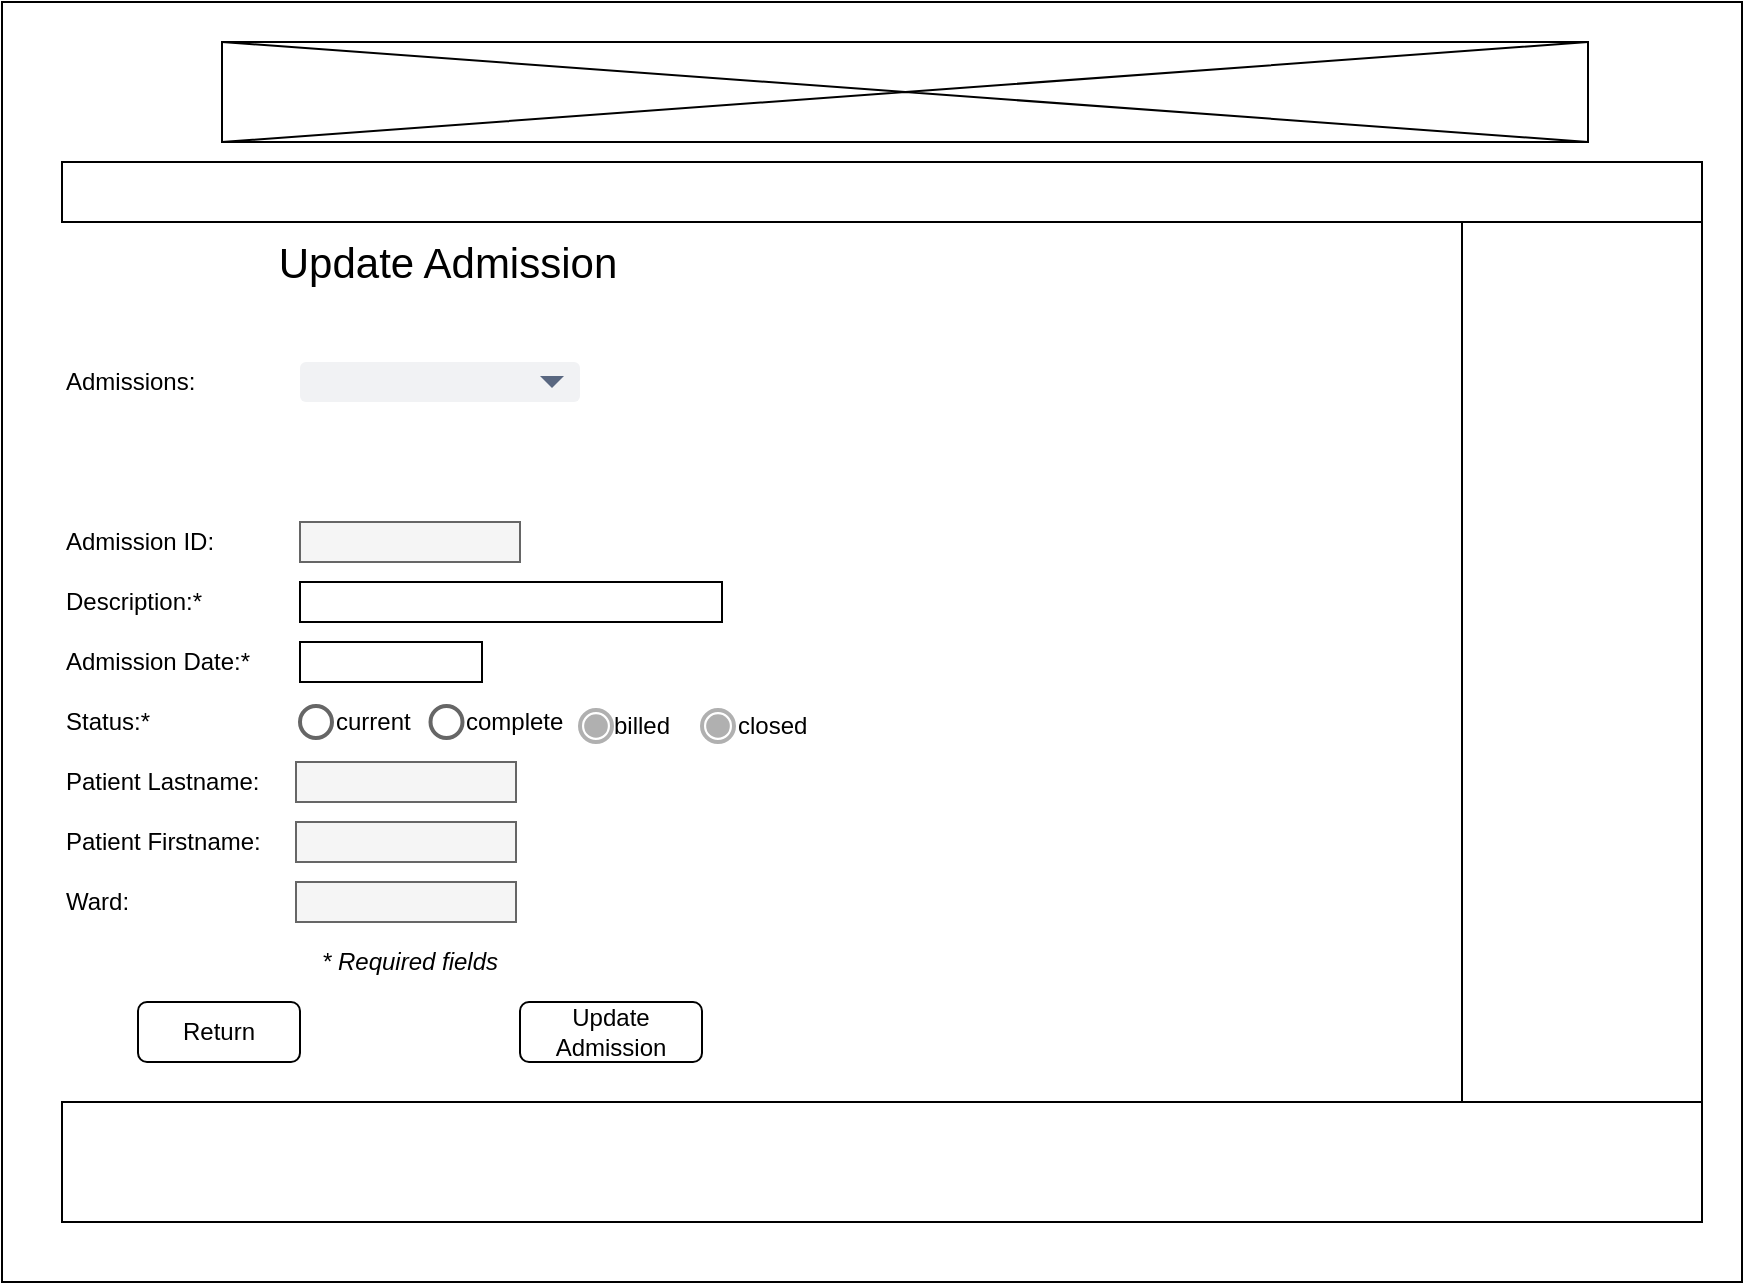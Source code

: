 <mxfile version="13.1.3" type="device"><diagram id="1YkI7vpGLnQMdDpPqS0r" name="Page-1"><mxGraphModel dx="1038" dy="1717" grid="1" gridSize="10" guides="1" tooltips="1" connect="1" arrows="1" fold="1" page="1" pageScale="1" pageWidth="827" pageHeight="1169" math="0" shadow="0"><root><mxCell id="0"/><mxCell id="1" parent="0"/><mxCell id="_WemFx8HUvjnaBemNZOk-2" value="" style="rounded=0;whiteSpace=wrap;html=1;" parent="1" vertex="1"><mxGeometry x="210" y="-50" width="870" height="640" as="geometry"/></mxCell><mxCell id="_WemFx8HUvjnaBemNZOk-3" value="Update Admission" style="text;html=1;strokeColor=none;fillColor=none;align=center;verticalAlign=middle;whiteSpace=wrap;rounded=0;fontSize=21;" parent="1" vertex="1"><mxGeometry x="344.5" y="70" width="175.5" height="20" as="geometry"/></mxCell><mxCell id="_WemFx8HUvjnaBemNZOk-4" value="" style="rounded=0;whiteSpace=wrap;html=1;fillColor=#f5f5f5;strokeColor=#666666;fontColor=#333333;" parent="1" vertex="1"><mxGeometry x="359" y="210" width="110" height="20" as="geometry"/></mxCell><mxCell id="_WemFx8HUvjnaBemNZOk-5" value="Admissions:" style="text;html=1;strokeColor=none;fillColor=none;align=left;verticalAlign=middle;whiteSpace=wrap;rounded=0;" parent="1" vertex="1"><mxGeometry x="240" y="130" width="100" height="20" as="geometry"/></mxCell><mxCell id="_WemFx8HUvjnaBemNZOk-6" value="" style="rounded=0;whiteSpace=wrap;html=1;" parent="1" vertex="1"><mxGeometry x="359" y="240" width="211" height="20" as="geometry"/></mxCell><mxCell id="_WemFx8HUvjnaBemNZOk-7" value="" style="rounded=0;whiteSpace=wrap;html=1;" parent="1" vertex="1"><mxGeometry x="359" y="270" width="91" height="20" as="geometry"/></mxCell><mxCell id="_WemFx8HUvjnaBemNZOk-14" value="Description:*" style="text;html=1;strokeColor=none;fillColor=none;align=left;verticalAlign=middle;whiteSpace=wrap;rounded=0;" parent="1" vertex="1"><mxGeometry x="240" y="240" width="100" height="20" as="geometry"/></mxCell><mxCell id="_WemFx8HUvjnaBemNZOk-15" value="Admission Date:*" style="text;html=1;strokeColor=none;fillColor=none;align=left;verticalAlign=middle;whiteSpace=wrap;rounded=0;" parent="1" vertex="1"><mxGeometry x="240" y="270" width="100" height="20" as="geometry"/></mxCell><mxCell id="_WemFx8HUvjnaBemNZOk-24" value="&lt;i&gt;* Required fields&lt;/i&gt;" style="text;html=1;strokeColor=none;fillColor=none;align=center;verticalAlign=middle;whiteSpace=wrap;rounded=0;" parent="1" vertex="1"><mxGeometry x="361" y="420" width="106" height="20" as="geometry"/></mxCell><mxCell id="_WemFx8HUvjnaBemNZOk-25" value="Update Admission" style="rounded=1;whiteSpace=wrap;html=1;align=center;" parent="1" vertex="1"><mxGeometry x="469" y="450" width="91" height="30" as="geometry"/></mxCell><mxCell id="_WemFx8HUvjnaBemNZOk-26" value="Return" style="rounded=1;whiteSpace=wrap;html=1;align=center;" parent="1" vertex="1"><mxGeometry x="278" y="450" width="81" height="30" as="geometry"/></mxCell><mxCell id="YRJJ5STQTICzV0nsaQ2i-1" value="" style="rounded=0;whiteSpace=wrap;html=1;fontSize=21;align=center;" parent="1" vertex="1"><mxGeometry x="940" y="60" width="120" height="440" as="geometry"/></mxCell><mxCell id="YRJJ5STQTICzV0nsaQ2i-2" value="" style="rounded=0;whiteSpace=wrap;html=1;fontSize=21;align=center;" parent="1" vertex="1"><mxGeometry x="240" y="30" width="820" height="30" as="geometry"/></mxCell><mxCell id="YRJJ5STQTICzV0nsaQ2i-4" value="" style="rounded=0;whiteSpace=wrap;html=1;fontSize=21;align=center;" parent="1" vertex="1"><mxGeometry x="240" y="500" width="820" height="60" as="geometry"/></mxCell><mxCell id="YRJJ5STQTICzV0nsaQ2i-7" value="" style="verticalLabelPosition=bottom;html=1;verticalAlign=top;align=center;shape=mxgraph.floorplan.elevator;fontSize=21;" parent="1" vertex="1"><mxGeometry x="320" y="-30" width="683" height="50" as="geometry"/></mxCell><mxCell id="a8d8BLS-Thd1iq4dvDxl-1" value="" style="rounded=1;fillColor=#F1F2F4;strokeColor=none;html=1;fontColor=#596780;align=left;fontSize=12;spacingLeft=10" parent="1" vertex="1"><mxGeometry x="359" y="130" width="140" height="20" as="geometry"/></mxCell><mxCell id="a8d8BLS-Thd1iq4dvDxl-2" value="" style="shape=triangle;direction=south;fillColor=#596780;strokeColor=none;html=1" parent="a8d8BLS-Thd1iq4dvDxl-1" vertex="1"><mxGeometry x="1" y="0.5" width="12" height="6" relative="1" as="geometry"><mxPoint x="-20" y="-3" as="offset"/></mxGeometry></mxCell><mxCell id="a8d8BLS-Thd1iq4dvDxl-3" value="Status:*" style="text;html=1;strokeColor=none;fillColor=none;align=left;verticalAlign=middle;whiteSpace=wrap;rounded=0;" parent="1" vertex="1"><mxGeometry x="240" y="300" width="100" height="20" as="geometry"/></mxCell><mxCell id="UlkPD7uKfuMWuIV0fSoa-1" value="Admission ID:" style="text;html=1;strokeColor=none;fillColor=none;align=left;verticalAlign=middle;whiteSpace=wrap;rounded=0;" vertex="1" parent="1"><mxGeometry x="240" y="210" width="100" height="20" as="geometry"/></mxCell><mxCell id="UlkPD7uKfuMWuIV0fSoa-2" value="" style="dashed=0;labelPosition=right;align=left;shape=mxgraph.gmdl.radiobutton;strokeColor=#B0B0B0;fillColor=#B0B0B0;strokeWidth=2;aspect=fixed;" vertex="1" parent="1"><mxGeometry x="499" y="304" width="16" height="16" as="geometry"/></mxCell><mxCell id="UlkPD7uKfuMWuIV0fSoa-3" value="" style="dashed=0;labelPosition=right;align=left;shape=mxgraph.gmdl.radiobutton;strokeColor=#666666;fillColor=none;strokeWidth=2;aspect=fixed;" vertex="1" parent="1"><mxGeometry x="359" y="302" width="16" height="16" as="geometry"/></mxCell><mxCell id="UlkPD7uKfuMWuIV0fSoa-4" value="" style="dashed=0;labelPosition=right;align=left;shape=mxgraph.gmdl.radiobutton;strokeColor=#666666;fillColor=none;strokeWidth=2;aspect=fixed;" vertex="1" parent="1"><mxGeometry x="424.25" y="302" width="16" height="16" as="geometry"/></mxCell><mxCell id="UlkPD7uKfuMWuIV0fSoa-5" value="" style="dashed=0;labelPosition=right;align=left;shape=mxgraph.gmdl.radiobutton;strokeColor=#B0B0B0;fillColor=#B0B0B0;strokeWidth=2;aspect=fixed;" vertex="1" parent="1"><mxGeometry x="560" y="304" width="16" height="16" as="geometry"/></mxCell><mxCell id="UlkPD7uKfuMWuIV0fSoa-6" value="current" style="text;html=1;strokeColor=none;fillColor=none;align=left;verticalAlign=middle;whiteSpace=wrap;rounded=0;" vertex="1" parent="1"><mxGeometry x="375" y="300" width="45.75" height="20" as="geometry"/></mxCell><mxCell id="UlkPD7uKfuMWuIV0fSoa-7" value="complete" style="text;html=1;strokeColor=none;fillColor=none;align=left;verticalAlign=middle;whiteSpace=wrap;rounded=0;" vertex="1" parent="1"><mxGeometry x="440.25" y="300" width="45.75" height="20" as="geometry"/></mxCell><mxCell id="UlkPD7uKfuMWuIV0fSoa-8" value="billed" style="text;html=1;strokeColor=none;fillColor=none;align=left;verticalAlign=middle;whiteSpace=wrap;rounded=0;" vertex="1" parent="1"><mxGeometry x="514.25" y="302" width="45.75" height="20" as="geometry"/></mxCell><mxCell id="UlkPD7uKfuMWuIV0fSoa-9" value="closed" style="text;html=1;strokeColor=none;fillColor=none;align=left;verticalAlign=middle;whiteSpace=wrap;rounded=0;" vertex="1" parent="1"><mxGeometry x="576" y="302" width="45.75" height="20" as="geometry"/></mxCell><mxCell id="UlkPD7uKfuMWuIV0fSoa-10" value="Patient Lastname:" style="text;html=1;strokeColor=none;fillColor=none;align=left;verticalAlign=middle;whiteSpace=wrap;rounded=0;" vertex="1" parent="1"><mxGeometry x="240" y="330" width="100" height="20" as="geometry"/></mxCell><mxCell id="UlkPD7uKfuMWuIV0fSoa-11" value="Patient Firstname:" style="text;html=1;strokeColor=none;fillColor=none;align=left;verticalAlign=middle;whiteSpace=wrap;rounded=0;" vertex="1" parent="1"><mxGeometry x="240" y="360" width="100" height="20" as="geometry"/></mxCell><mxCell id="UlkPD7uKfuMWuIV0fSoa-12" value="Ward:" style="text;html=1;strokeColor=none;fillColor=none;align=left;verticalAlign=middle;whiteSpace=wrap;rounded=0;" vertex="1" parent="1"><mxGeometry x="240" y="390" width="100" height="20" as="geometry"/></mxCell><mxCell id="UlkPD7uKfuMWuIV0fSoa-13" value="" style="rounded=0;whiteSpace=wrap;html=1;fillColor=#f5f5f5;strokeColor=#666666;fontColor=#333333;" vertex="1" parent="1"><mxGeometry x="357" y="360" width="110" height="20" as="geometry"/></mxCell><mxCell id="UlkPD7uKfuMWuIV0fSoa-14" value="" style="rounded=0;whiteSpace=wrap;html=1;fillColor=#f5f5f5;strokeColor=#666666;fontColor=#333333;" vertex="1" parent="1"><mxGeometry x="357" y="330" width="110" height="20" as="geometry"/></mxCell><mxCell id="UlkPD7uKfuMWuIV0fSoa-15" value="" style="rounded=0;whiteSpace=wrap;html=1;fillColor=#f5f5f5;strokeColor=#666666;fontColor=#333333;" vertex="1" parent="1"><mxGeometry x="357" y="390" width="110" height="20" as="geometry"/></mxCell></root></mxGraphModel></diagram></mxfile>